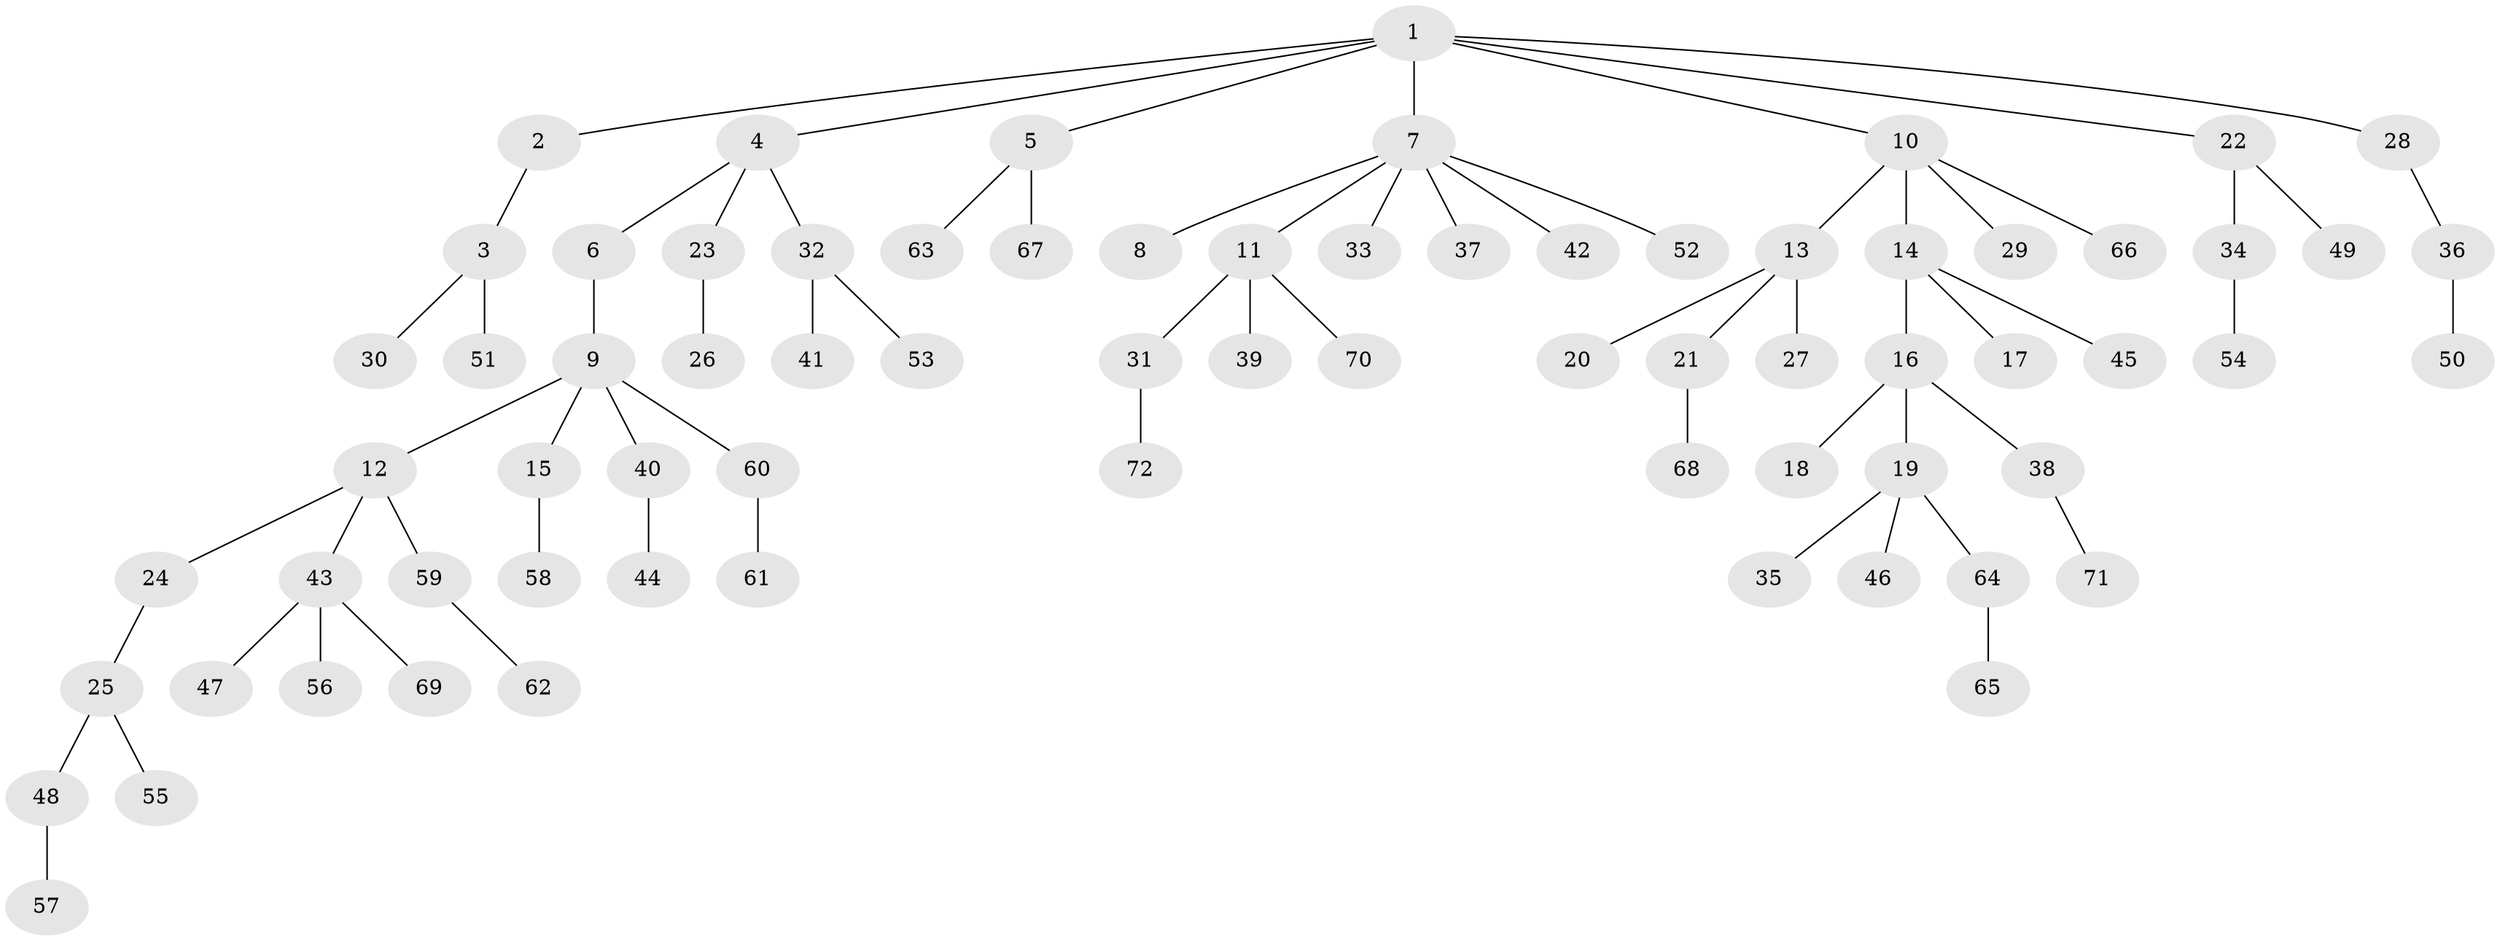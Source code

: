 // coarse degree distribution, {7: 0.0196078431372549, 2: 0.19607843137254902, 3: 0.11764705882352941, 4: 0.0784313725490196, 5: 0.0196078431372549, 1: 0.5490196078431373, 6: 0.0196078431372549}
// Generated by graph-tools (version 1.1) at 2025/37/03/04/25 23:37:22]
// undirected, 72 vertices, 71 edges
graph export_dot {
  node [color=gray90,style=filled];
  1;
  2;
  3;
  4;
  5;
  6;
  7;
  8;
  9;
  10;
  11;
  12;
  13;
  14;
  15;
  16;
  17;
  18;
  19;
  20;
  21;
  22;
  23;
  24;
  25;
  26;
  27;
  28;
  29;
  30;
  31;
  32;
  33;
  34;
  35;
  36;
  37;
  38;
  39;
  40;
  41;
  42;
  43;
  44;
  45;
  46;
  47;
  48;
  49;
  50;
  51;
  52;
  53;
  54;
  55;
  56;
  57;
  58;
  59;
  60;
  61;
  62;
  63;
  64;
  65;
  66;
  67;
  68;
  69;
  70;
  71;
  72;
  1 -- 2;
  1 -- 4;
  1 -- 5;
  1 -- 7;
  1 -- 10;
  1 -- 22;
  1 -- 28;
  2 -- 3;
  3 -- 30;
  3 -- 51;
  4 -- 6;
  4 -- 23;
  4 -- 32;
  5 -- 63;
  5 -- 67;
  6 -- 9;
  7 -- 8;
  7 -- 11;
  7 -- 33;
  7 -- 37;
  7 -- 42;
  7 -- 52;
  9 -- 12;
  9 -- 15;
  9 -- 40;
  9 -- 60;
  10 -- 13;
  10 -- 14;
  10 -- 29;
  10 -- 66;
  11 -- 31;
  11 -- 39;
  11 -- 70;
  12 -- 24;
  12 -- 43;
  12 -- 59;
  13 -- 20;
  13 -- 21;
  13 -- 27;
  14 -- 16;
  14 -- 17;
  14 -- 45;
  15 -- 58;
  16 -- 18;
  16 -- 19;
  16 -- 38;
  19 -- 35;
  19 -- 46;
  19 -- 64;
  21 -- 68;
  22 -- 34;
  22 -- 49;
  23 -- 26;
  24 -- 25;
  25 -- 48;
  25 -- 55;
  28 -- 36;
  31 -- 72;
  32 -- 41;
  32 -- 53;
  34 -- 54;
  36 -- 50;
  38 -- 71;
  40 -- 44;
  43 -- 47;
  43 -- 56;
  43 -- 69;
  48 -- 57;
  59 -- 62;
  60 -- 61;
  64 -- 65;
}
